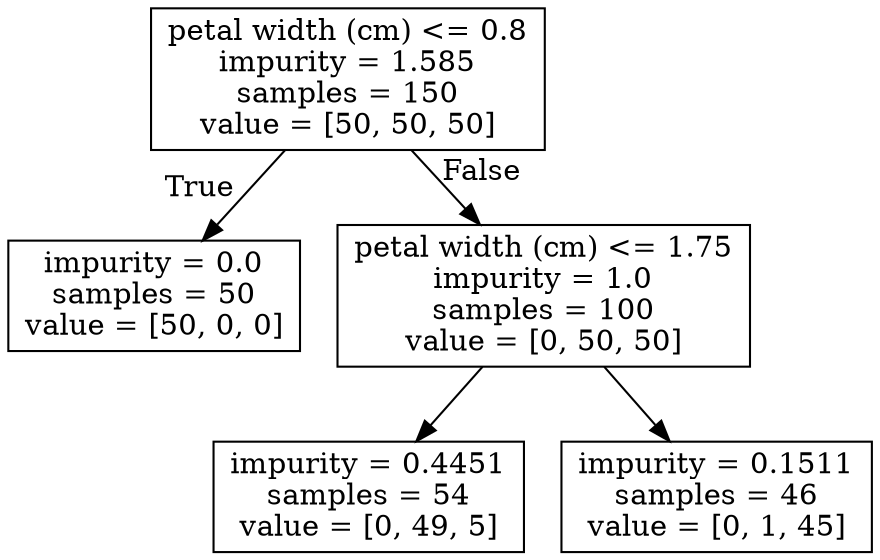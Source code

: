 digraph Tree {
node [shape=box] ;
0 [label="petal width (cm) <= 0.8\nimpurity = 1.585\nsamples = 150\nvalue = [50, 50, 50]"] ;
1 [label="impurity = 0.0\nsamples = 50\nvalue = [50, 0, 0]"] ;
0 -> 1 [labeldistance=2.5, labelangle=45, headlabel="True"] ;
2 [label="petal width (cm) <= 1.75\nimpurity = 1.0\nsamples = 100\nvalue = [0, 50, 50]"] ;
0 -> 2 [labeldistance=2.5, labelangle=-45, headlabel="False"] ;
3 [label="impurity = 0.4451\nsamples = 54\nvalue = [0, 49, 5]"] ;
2 -> 3 ;
4 [label="impurity = 0.1511\nsamples = 46\nvalue = [0, 1, 45]"] ;
2 -> 4 ;
}